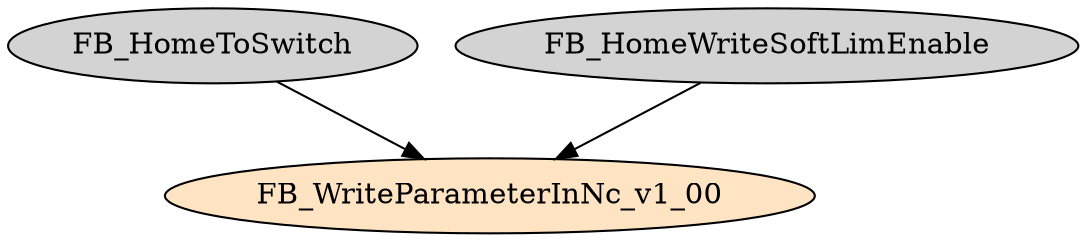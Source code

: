 digraph FB_WriteParameterInNc_v1_00 {
     node [style=filled]
    FB_WriteParameterInNc_v1_00 [fillcolor = bisque];
    FB_HomeToSwitch -> FB_WriteParameterInNc_v1_00;
    FB_HomeWriteSoftLimEnable -> FB_WriteParameterInNc_v1_00;
}
